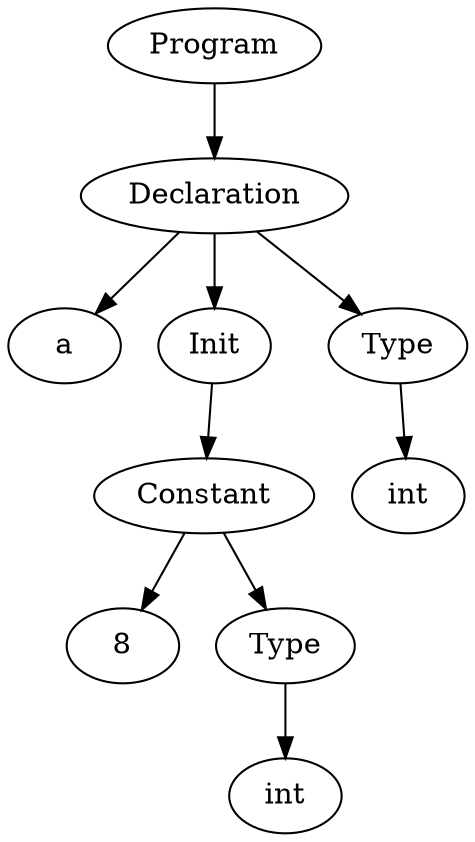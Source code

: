 digraph parse_tree {
{gv100000[label="Program"]}->{{gv100002[label="Declaration"]}}{gv100002[label="Declaration"]}->{gv100005[label="a"] gv100001[label="Init"] gv100003[label="Type"]};
{gv100001[label="Init"]}->{gv100006[label="Constant"]};
{gv100006[label="Constant"]}->{gv100007[label="8"]};
{gv100006[label="Constant"]}->{gv100008[label="Type"]}{gv100008[label="Type"]}->{gv100009[label="int"]};
{gv100003[label="Type"]}->{gv100004[label="int"]};
}